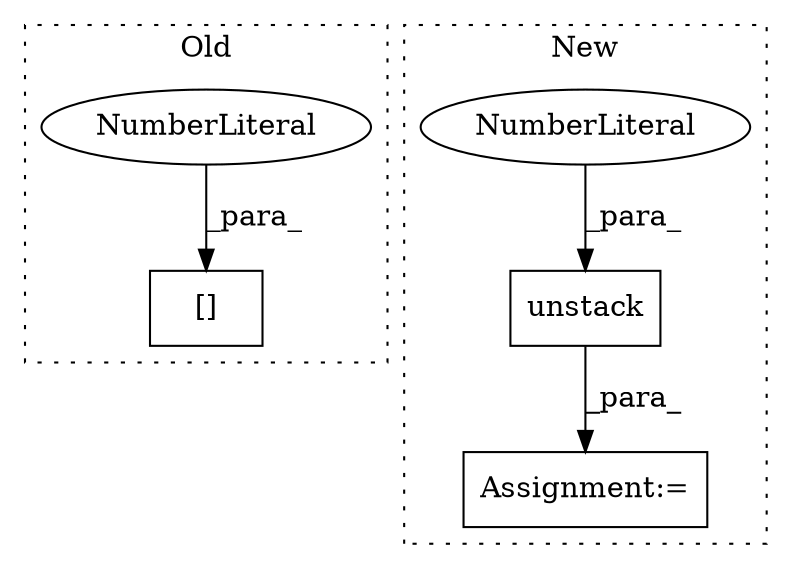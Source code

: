 digraph G {
subgraph cluster0 {
1 [label="[]" a="2" s="1181,1193" l="11,1" shape="box"];
4 [label="NumberLiteral" a="34" s="1192" l="1" shape="ellipse"];
label = "Old";
style="dotted";
}
subgraph cluster1 {
2 [label="unstack" a="32" s="1186,1220" l="8,1" shape="box"];
3 [label="Assignment:=" a="7" s="1173" l="2" shape="box"];
5 [label="NumberLiteral" a="34" s="1217" l="1" shape="ellipse"];
label = "New";
style="dotted";
}
2 -> 3 [label="_para_"];
4 -> 1 [label="_para_"];
5 -> 2 [label="_para_"];
}
